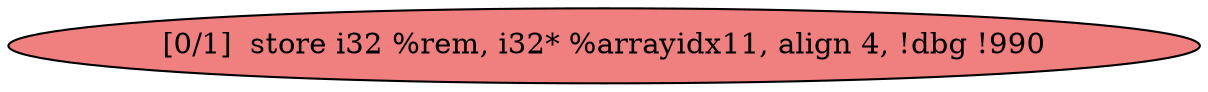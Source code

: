 
digraph G {


node1 [fillcolor=lightcoral,label="[0/1]  store i32 %rem, i32* %arrayidx11, align 4, !dbg !990",shape=ellipse,style=filled ]



}
